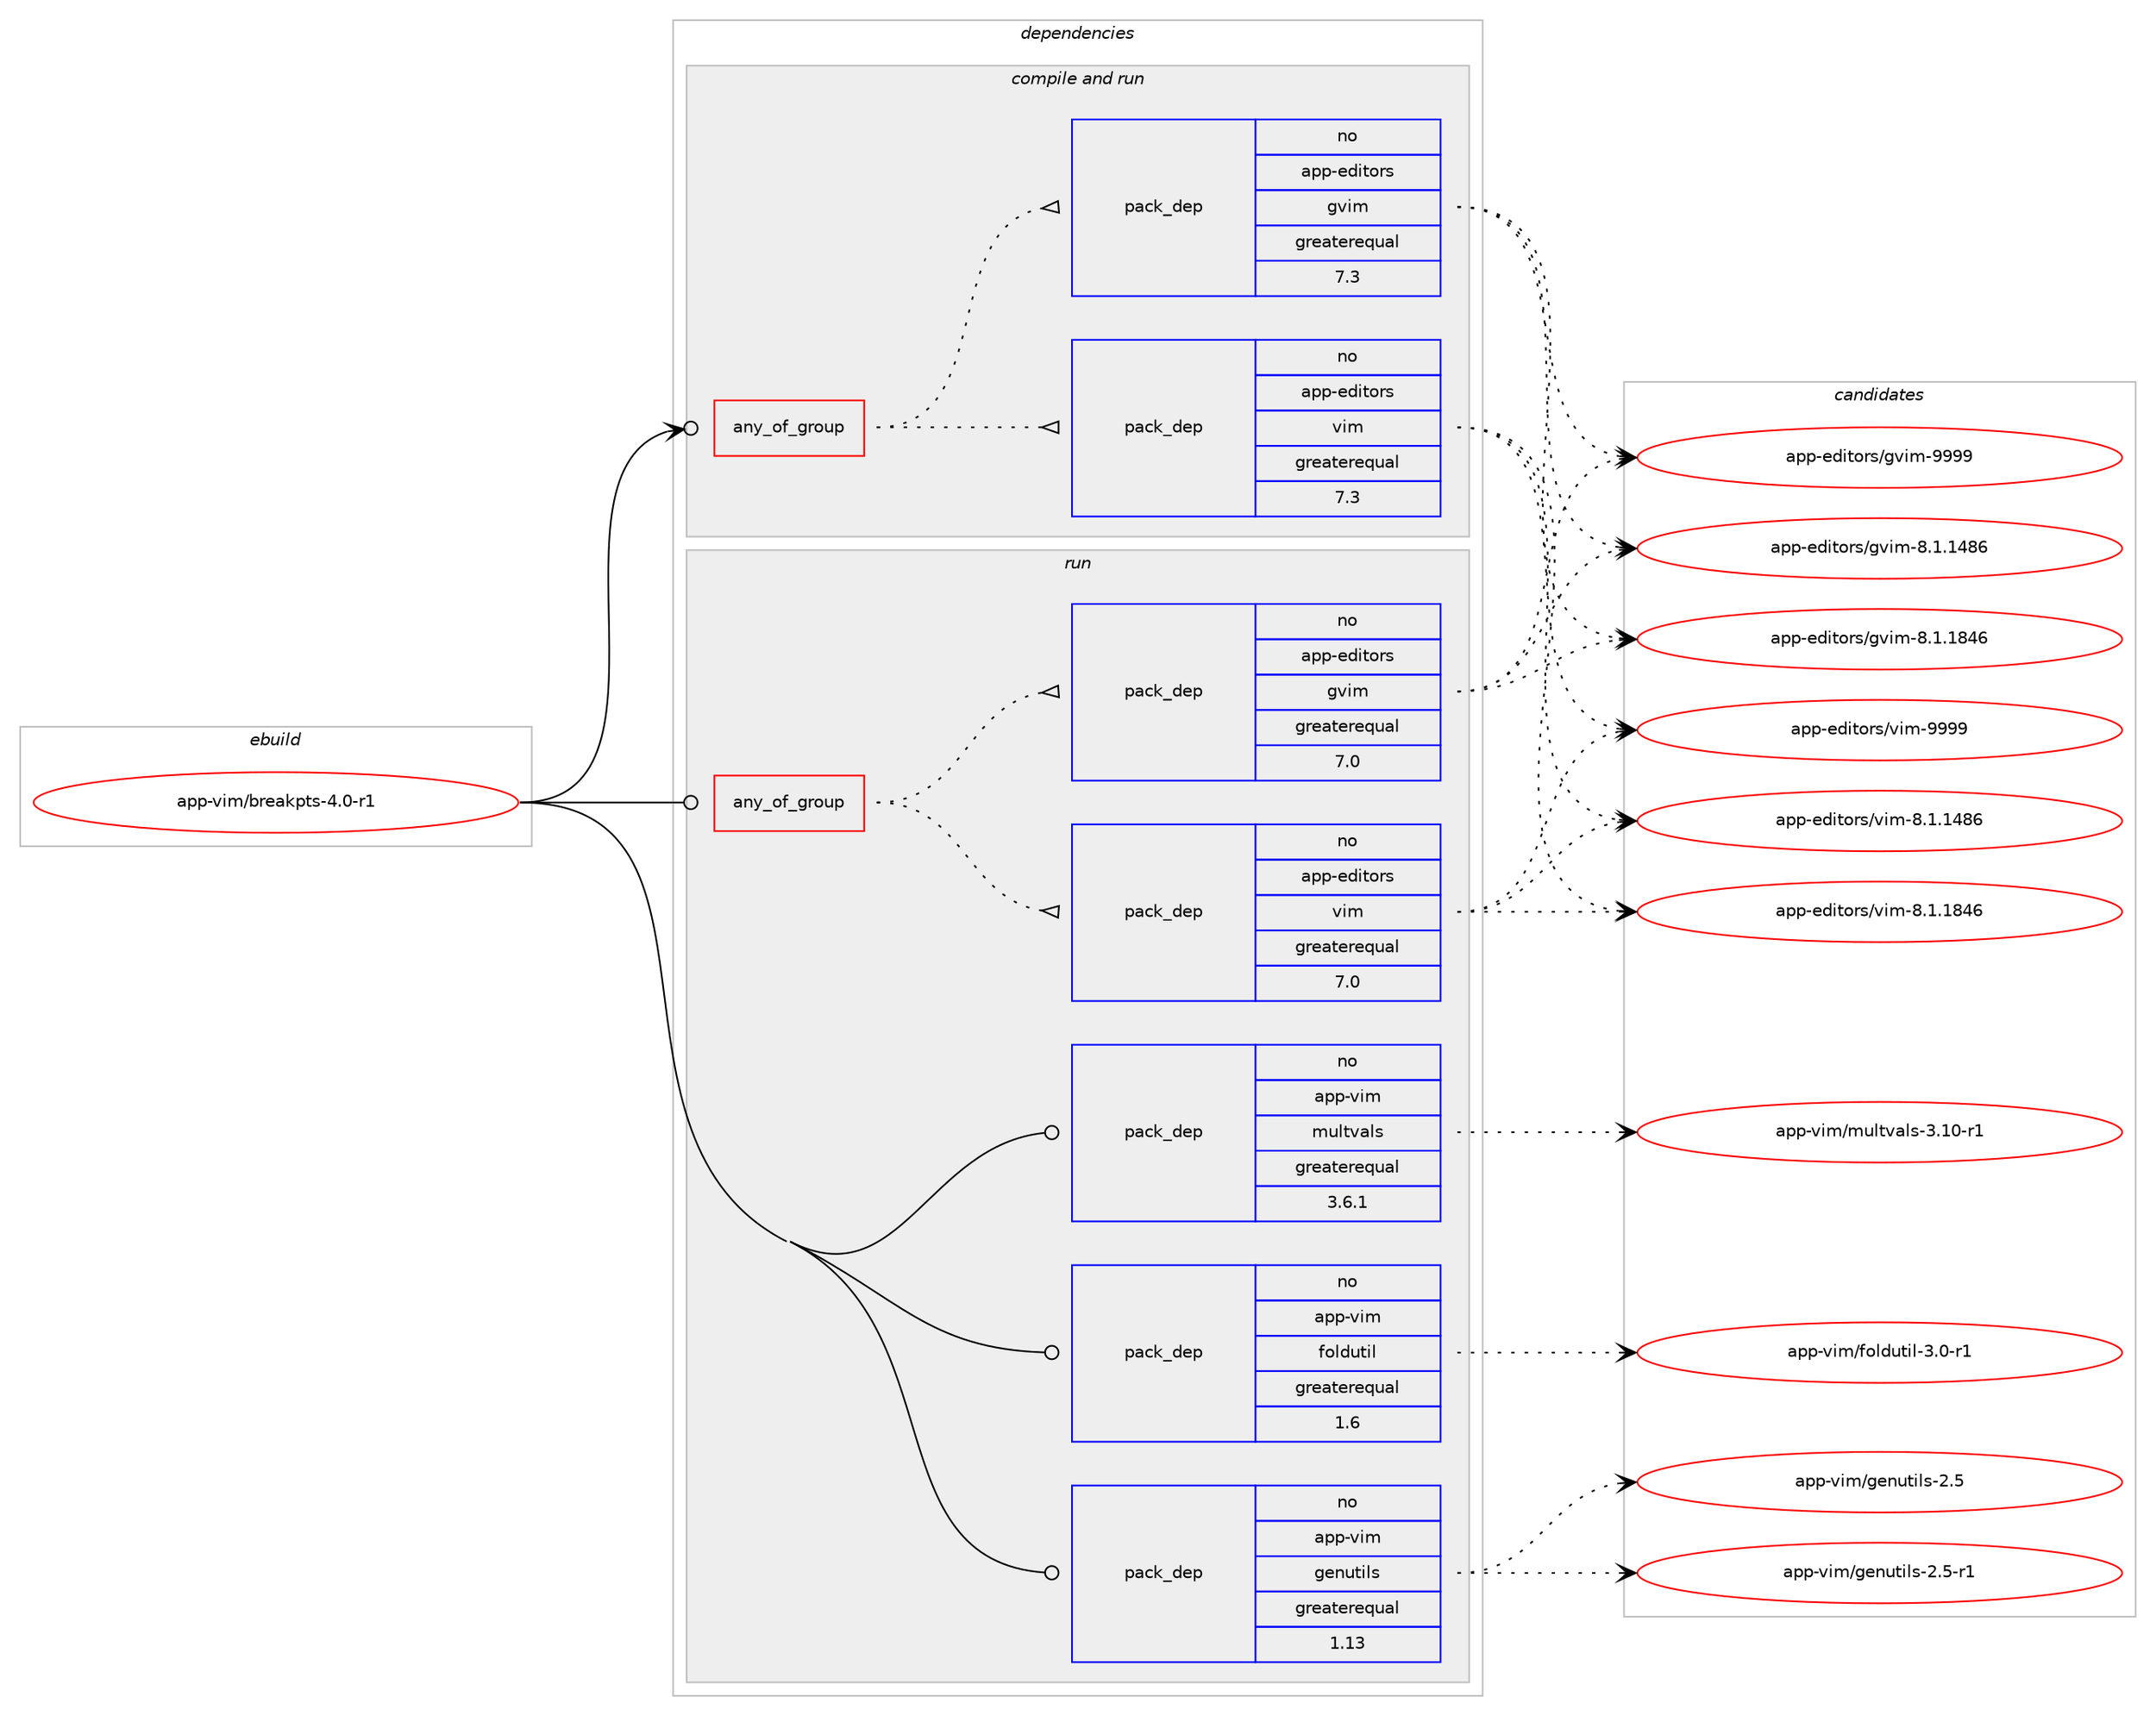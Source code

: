 digraph prolog {

# *************
# Graph options
# *************

newrank=true;
concentrate=true;
compound=true;
graph [rankdir=LR,fontname=Helvetica,fontsize=10,ranksep=1.5];#, ranksep=2.5, nodesep=0.2];
edge  [arrowhead=vee];
node  [fontname=Helvetica,fontsize=10];

# **********
# The ebuild
# **********

subgraph cluster_leftcol {
color=gray;
rank=same;
label=<<i>ebuild</i>>;
id [label="app-vim/breakpts-4.0-r1", color=red, width=4, href="../app-vim/breakpts-4.0-r1.svg"];
}

# ****************
# The dependencies
# ****************

subgraph cluster_midcol {
color=gray;
label=<<i>dependencies</i>>;
subgraph cluster_compile {
fillcolor="#eeeeee";
style=filled;
label=<<i>compile</i>>;
}
subgraph cluster_compileandrun {
fillcolor="#eeeeee";
style=filled;
label=<<i>compile and run</i>>;
subgraph any8991 {
dependency513579 [label=<<TABLE BORDER="0" CELLBORDER="1" CELLSPACING="0" CELLPADDING="4"><TR><TD CELLPADDING="10">any_of_group</TD></TR></TABLE>>, shape=none, color=red];subgraph pack382071 {
dependency513580 [label=<<TABLE BORDER="0" CELLBORDER="1" CELLSPACING="0" CELLPADDING="4" WIDTH="220"><TR><TD ROWSPAN="6" CELLPADDING="30">pack_dep</TD></TR><TR><TD WIDTH="110">no</TD></TR><TR><TD>app-editors</TD></TR><TR><TD>vim</TD></TR><TR><TD>greaterequal</TD></TR><TR><TD>7.3</TD></TR></TABLE>>, shape=none, color=blue];
}
dependency513579:e -> dependency513580:w [weight=20,style="dotted",arrowhead="oinv"];
subgraph pack382072 {
dependency513581 [label=<<TABLE BORDER="0" CELLBORDER="1" CELLSPACING="0" CELLPADDING="4" WIDTH="220"><TR><TD ROWSPAN="6" CELLPADDING="30">pack_dep</TD></TR><TR><TD WIDTH="110">no</TD></TR><TR><TD>app-editors</TD></TR><TR><TD>gvim</TD></TR><TR><TD>greaterequal</TD></TR><TR><TD>7.3</TD></TR></TABLE>>, shape=none, color=blue];
}
dependency513579:e -> dependency513581:w [weight=20,style="dotted",arrowhead="oinv"];
}
id:e -> dependency513579:w [weight=20,style="solid",arrowhead="odotvee"];
}
subgraph cluster_run {
fillcolor="#eeeeee";
style=filled;
label=<<i>run</i>>;
subgraph any8992 {
dependency513582 [label=<<TABLE BORDER="0" CELLBORDER="1" CELLSPACING="0" CELLPADDING="4"><TR><TD CELLPADDING="10">any_of_group</TD></TR></TABLE>>, shape=none, color=red];subgraph pack382073 {
dependency513583 [label=<<TABLE BORDER="0" CELLBORDER="1" CELLSPACING="0" CELLPADDING="4" WIDTH="220"><TR><TD ROWSPAN="6" CELLPADDING="30">pack_dep</TD></TR><TR><TD WIDTH="110">no</TD></TR><TR><TD>app-editors</TD></TR><TR><TD>vim</TD></TR><TR><TD>greaterequal</TD></TR><TR><TD>7.0</TD></TR></TABLE>>, shape=none, color=blue];
}
dependency513582:e -> dependency513583:w [weight=20,style="dotted",arrowhead="oinv"];
subgraph pack382074 {
dependency513584 [label=<<TABLE BORDER="0" CELLBORDER="1" CELLSPACING="0" CELLPADDING="4" WIDTH="220"><TR><TD ROWSPAN="6" CELLPADDING="30">pack_dep</TD></TR><TR><TD WIDTH="110">no</TD></TR><TR><TD>app-editors</TD></TR><TR><TD>gvim</TD></TR><TR><TD>greaterequal</TD></TR><TR><TD>7.0</TD></TR></TABLE>>, shape=none, color=blue];
}
dependency513582:e -> dependency513584:w [weight=20,style="dotted",arrowhead="oinv"];
}
id:e -> dependency513582:w [weight=20,style="solid",arrowhead="odot"];
subgraph pack382075 {
dependency513585 [label=<<TABLE BORDER="0" CELLBORDER="1" CELLSPACING="0" CELLPADDING="4" WIDTH="220"><TR><TD ROWSPAN="6" CELLPADDING="30">pack_dep</TD></TR><TR><TD WIDTH="110">no</TD></TR><TR><TD>app-vim</TD></TR><TR><TD>foldutil</TD></TR><TR><TD>greaterequal</TD></TR><TR><TD>1.6</TD></TR></TABLE>>, shape=none, color=blue];
}
id:e -> dependency513585:w [weight=20,style="solid",arrowhead="odot"];
subgraph pack382076 {
dependency513586 [label=<<TABLE BORDER="0" CELLBORDER="1" CELLSPACING="0" CELLPADDING="4" WIDTH="220"><TR><TD ROWSPAN="6" CELLPADDING="30">pack_dep</TD></TR><TR><TD WIDTH="110">no</TD></TR><TR><TD>app-vim</TD></TR><TR><TD>genutils</TD></TR><TR><TD>greaterequal</TD></TR><TR><TD>1.13</TD></TR></TABLE>>, shape=none, color=blue];
}
id:e -> dependency513586:w [weight=20,style="solid",arrowhead="odot"];
subgraph pack382077 {
dependency513587 [label=<<TABLE BORDER="0" CELLBORDER="1" CELLSPACING="0" CELLPADDING="4" WIDTH="220"><TR><TD ROWSPAN="6" CELLPADDING="30">pack_dep</TD></TR><TR><TD WIDTH="110">no</TD></TR><TR><TD>app-vim</TD></TR><TR><TD>multvals</TD></TR><TR><TD>greaterequal</TD></TR><TR><TD>3.6.1</TD></TR></TABLE>>, shape=none, color=blue];
}
id:e -> dependency513587:w [weight=20,style="solid",arrowhead="odot"];
}
}

# **************
# The candidates
# **************

subgraph cluster_choices {
rank=same;
color=gray;
label=<<i>candidates</i>>;

subgraph choice382071 {
color=black;
nodesep=1;
choice971121124510110010511611111411547118105109455646494649525654 [label="app-editors/vim-8.1.1486", color=red, width=4,href="../app-editors/vim-8.1.1486.svg"];
choice971121124510110010511611111411547118105109455646494649565254 [label="app-editors/vim-8.1.1846", color=red, width=4,href="../app-editors/vim-8.1.1846.svg"];
choice9711211245101100105116111114115471181051094557575757 [label="app-editors/vim-9999", color=red, width=4,href="../app-editors/vim-9999.svg"];
dependency513580:e -> choice971121124510110010511611111411547118105109455646494649525654:w [style=dotted,weight="100"];
dependency513580:e -> choice971121124510110010511611111411547118105109455646494649565254:w [style=dotted,weight="100"];
dependency513580:e -> choice9711211245101100105116111114115471181051094557575757:w [style=dotted,weight="100"];
}
subgraph choice382072 {
color=black;
nodesep=1;
choice971121124510110010511611111411547103118105109455646494649525654 [label="app-editors/gvim-8.1.1486", color=red, width=4,href="../app-editors/gvim-8.1.1486.svg"];
choice971121124510110010511611111411547103118105109455646494649565254 [label="app-editors/gvim-8.1.1846", color=red, width=4,href="../app-editors/gvim-8.1.1846.svg"];
choice9711211245101100105116111114115471031181051094557575757 [label="app-editors/gvim-9999", color=red, width=4,href="../app-editors/gvim-9999.svg"];
dependency513581:e -> choice971121124510110010511611111411547103118105109455646494649525654:w [style=dotted,weight="100"];
dependency513581:e -> choice971121124510110010511611111411547103118105109455646494649565254:w [style=dotted,weight="100"];
dependency513581:e -> choice9711211245101100105116111114115471031181051094557575757:w [style=dotted,weight="100"];
}
subgraph choice382073 {
color=black;
nodesep=1;
choice971121124510110010511611111411547118105109455646494649525654 [label="app-editors/vim-8.1.1486", color=red, width=4,href="../app-editors/vim-8.1.1486.svg"];
choice971121124510110010511611111411547118105109455646494649565254 [label="app-editors/vim-8.1.1846", color=red, width=4,href="../app-editors/vim-8.1.1846.svg"];
choice9711211245101100105116111114115471181051094557575757 [label="app-editors/vim-9999", color=red, width=4,href="../app-editors/vim-9999.svg"];
dependency513583:e -> choice971121124510110010511611111411547118105109455646494649525654:w [style=dotted,weight="100"];
dependency513583:e -> choice971121124510110010511611111411547118105109455646494649565254:w [style=dotted,weight="100"];
dependency513583:e -> choice9711211245101100105116111114115471181051094557575757:w [style=dotted,weight="100"];
}
subgraph choice382074 {
color=black;
nodesep=1;
choice971121124510110010511611111411547103118105109455646494649525654 [label="app-editors/gvim-8.1.1486", color=red, width=4,href="../app-editors/gvim-8.1.1486.svg"];
choice971121124510110010511611111411547103118105109455646494649565254 [label="app-editors/gvim-8.1.1846", color=red, width=4,href="../app-editors/gvim-8.1.1846.svg"];
choice9711211245101100105116111114115471031181051094557575757 [label="app-editors/gvim-9999", color=red, width=4,href="../app-editors/gvim-9999.svg"];
dependency513584:e -> choice971121124510110010511611111411547103118105109455646494649525654:w [style=dotted,weight="100"];
dependency513584:e -> choice971121124510110010511611111411547103118105109455646494649565254:w [style=dotted,weight="100"];
dependency513584:e -> choice9711211245101100105116111114115471031181051094557575757:w [style=dotted,weight="100"];
}
subgraph choice382075 {
color=black;
nodesep=1;
choice971121124511810510947102111108100117116105108455146484511449 [label="app-vim/foldutil-3.0-r1", color=red, width=4,href="../app-vim/foldutil-3.0-r1.svg"];
dependency513585:e -> choice971121124511810510947102111108100117116105108455146484511449:w [style=dotted,weight="100"];
}
subgraph choice382076 {
color=black;
nodesep=1;
choice97112112451181051094710310111011711610510811545504653 [label="app-vim/genutils-2.5", color=red, width=4,href="../app-vim/genutils-2.5.svg"];
choice971121124511810510947103101110117116105108115455046534511449 [label="app-vim/genutils-2.5-r1", color=red, width=4,href="../app-vim/genutils-2.5-r1.svg"];
dependency513586:e -> choice97112112451181051094710310111011711610510811545504653:w [style=dotted,weight="100"];
dependency513586:e -> choice971121124511810510947103101110117116105108115455046534511449:w [style=dotted,weight="100"];
}
subgraph choice382077 {
color=black;
nodesep=1;
choice9711211245118105109471091171081161189710811545514649484511449 [label="app-vim/multvals-3.10-r1", color=red, width=4,href="../app-vim/multvals-3.10-r1.svg"];
dependency513587:e -> choice9711211245118105109471091171081161189710811545514649484511449:w [style=dotted,weight="100"];
}
}

}
